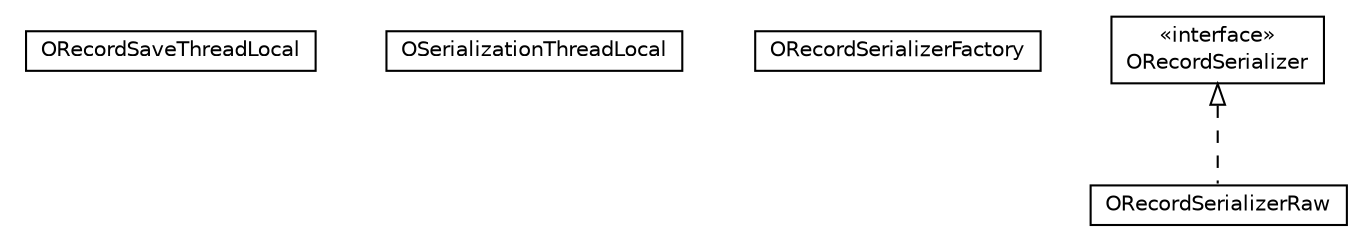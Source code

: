 #!/usr/local/bin/dot
#
# Class diagram 
# Generated by UMLGraph version R5_6-24-gf6e263 (http://www.umlgraph.org/)
#

digraph G {
	edge [fontname="Helvetica",fontsize=10,labelfontname="Helvetica",labelfontsize=10];
	node [fontname="Helvetica",fontsize=10,shape=plaintext];
	nodesep=0.25;
	ranksep=0.5;
	// com.orientechnologies.orient.core.serialization.serializer.record.ORecordSaveThreadLocal
	c167584 [label=<<table title="com.orientechnologies.orient.core.serialization.serializer.record.ORecordSaveThreadLocal" border="0" cellborder="1" cellspacing="0" cellpadding="2" port="p" href="./ORecordSaveThreadLocal.html">
		<tr><td><table border="0" cellspacing="0" cellpadding="1">
<tr><td align="center" balign="center"> ORecordSaveThreadLocal </td></tr>
		</table></td></tr>
		</table>>, URL="./ORecordSaveThreadLocal.html", fontname="Helvetica", fontcolor="black", fontsize=10.0];
	// com.orientechnologies.orient.core.serialization.serializer.record.OSerializationThreadLocal
	c167585 [label=<<table title="com.orientechnologies.orient.core.serialization.serializer.record.OSerializationThreadLocal" border="0" cellborder="1" cellspacing="0" cellpadding="2" port="p" href="./OSerializationThreadLocal.html">
		<tr><td><table border="0" cellspacing="0" cellpadding="1">
<tr><td align="center" balign="center"> OSerializationThreadLocal </td></tr>
		</table></td></tr>
		</table>>, URL="./OSerializationThreadLocal.html", fontname="Helvetica", fontcolor="black", fontsize=10.0];
	// com.orientechnologies.orient.core.serialization.serializer.record.ORecordSerializerFactory
	c167586 [label=<<table title="com.orientechnologies.orient.core.serialization.serializer.record.ORecordSerializerFactory" border="0" cellborder="1" cellspacing="0" cellpadding="2" port="p" href="./ORecordSerializerFactory.html">
		<tr><td><table border="0" cellspacing="0" cellpadding="1">
<tr><td align="center" balign="center"> ORecordSerializerFactory </td></tr>
		</table></td></tr>
		</table>>, URL="./ORecordSerializerFactory.html", fontname="Helvetica", fontcolor="black", fontsize=10.0];
	// com.orientechnologies.orient.core.serialization.serializer.record.ORecordSerializer
	c167587 [label=<<table title="com.orientechnologies.orient.core.serialization.serializer.record.ORecordSerializer" border="0" cellborder="1" cellspacing="0" cellpadding="2" port="p" href="./ORecordSerializer.html">
		<tr><td><table border="0" cellspacing="0" cellpadding="1">
<tr><td align="center" balign="center"> &#171;interface&#187; </td></tr>
<tr><td align="center" balign="center"> ORecordSerializer </td></tr>
		</table></td></tr>
		</table>>, URL="./ORecordSerializer.html", fontname="Helvetica", fontcolor="black", fontsize=10.0];
	// com.orientechnologies.orient.core.serialization.serializer.record.ORecordSerializerRaw
	c167588 [label=<<table title="com.orientechnologies.orient.core.serialization.serializer.record.ORecordSerializerRaw" border="0" cellborder="1" cellspacing="0" cellpadding="2" port="p" href="./ORecordSerializerRaw.html">
		<tr><td><table border="0" cellspacing="0" cellpadding="1">
<tr><td align="center" balign="center"> ORecordSerializerRaw </td></tr>
		</table></td></tr>
		</table>>, URL="./ORecordSerializerRaw.html", fontname="Helvetica", fontcolor="black", fontsize=10.0];
	//com.orientechnologies.orient.core.serialization.serializer.record.ORecordSerializerRaw implements com.orientechnologies.orient.core.serialization.serializer.record.ORecordSerializer
	c167587:p -> c167588:p [dir=back,arrowtail=empty,style=dashed];
}

